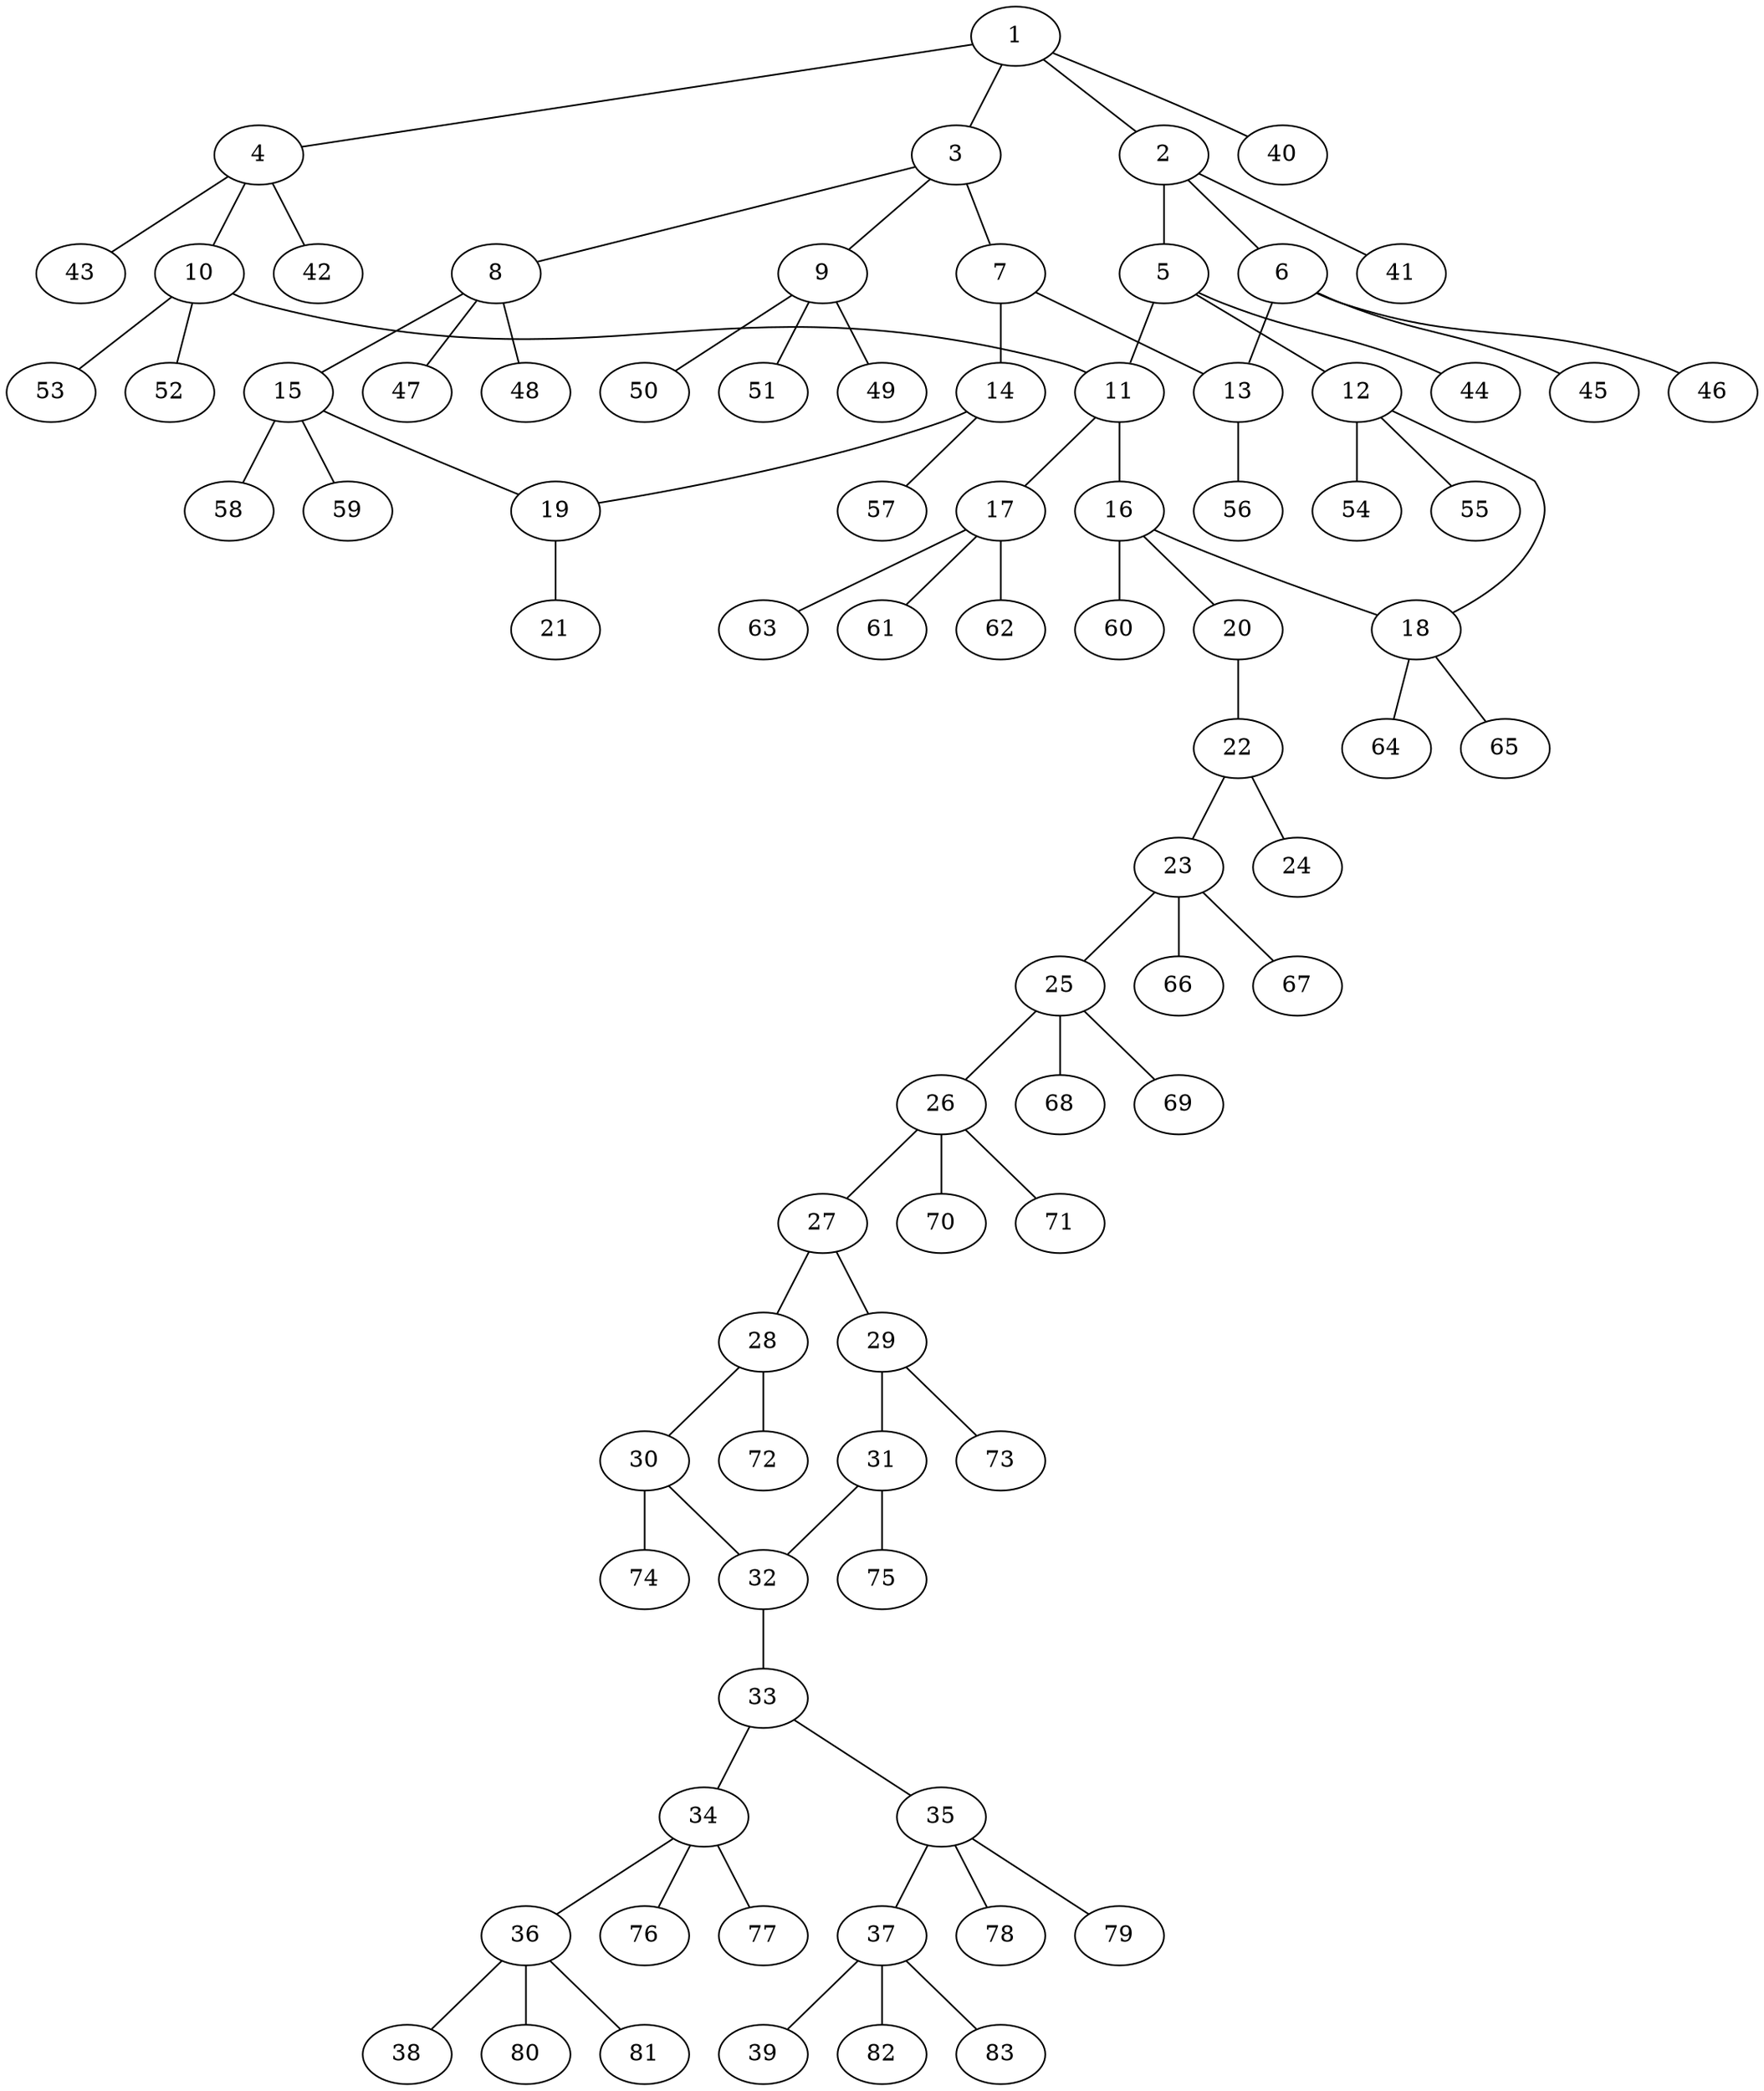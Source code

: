 graph molecule_1563 {
	1	 [chem=C];
	2	 [chem=C];
	1 -- 2	 [valence=1];
	3	 [chem=C];
	1 -- 3	 [valence=1];
	4	 [chem=C];
	1 -- 4	 [valence=1];
	40	 [chem=H];
	1 -- 40	 [valence=1];
	5	 [chem=C];
	2 -- 5	 [valence=1];
	6	 [chem=C];
	2 -- 6	 [valence=1];
	41	 [chem=H];
	2 -- 41	 [valence=1];
	7	 [chem=C];
	3 -- 7	 [valence=1];
	8	 [chem=C];
	3 -- 8	 [valence=1];
	9	 [chem=C];
	3 -- 9	 [valence=1];
	10	 [chem=C];
	4 -- 10	 [valence=1];
	42	 [chem=H];
	4 -- 42	 [valence=1];
	43	 [chem=H];
	4 -- 43	 [valence=1];
	11	 [chem=C];
	5 -- 11	 [valence=1];
	12	 [chem=C];
	5 -- 12	 [valence=1];
	44	 [chem=H];
	5 -- 44	 [valence=1];
	13	 [chem=C];
	6 -- 13	 [valence=1];
	45	 [chem=H];
	6 -- 45	 [valence=1];
	46	 [chem=H];
	6 -- 46	 [valence=1];
	7 -- 13	 [valence=2];
	14	 [chem=N];
	7 -- 14	 [valence=1];
	15	 [chem=C];
	8 -- 15	 [valence=1];
	47	 [chem=H];
	8 -- 47	 [valence=1];
	48	 [chem=H];
	8 -- 48	 [valence=1];
	49	 [chem=H];
	9 -- 49	 [valence=1];
	50	 [chem=H];
	9 -- 50	 [valence=1];
	51	 [chem=H];
	9 -- 51	 [valence=1];
	10 -- 11	 [valence=1];
	52	 [chem=H];
	10 -- 52	 [valence=1];
	53	 [chem=H];
	10 -- 53	 [valence=1];
	16	 [chem=C];
	11 -- 16	 [valence=1];
	17	 [chem=C];
	11 -- 17	 [valence=1];
	18	 [chem=C];
	12 -- 18	 [valence=1];
	54	 [chem=H];
	12 -- 54	 [valence=1];
	55	 [chem=H];
	12 -- 55	 [valence=1];
	56	 [chem=H];
	13 -- 56	 [valence=1];
	19	 [chem=C];
	14 -- 19	 [valence=1];
	57	 [chem=H];
	14 -- 57	 [valence=1];
	15 -- 19	 [valence=1];
	58	 [chem=H];
	15 -- 58	 [valence=1];
	59	 [chem=H];
	15 -- 59	 [valence=1];
	16 -- 18	 [valence=1];
	20	 [chem=O];
	16 -- 20	 [valence=1];
	60	 [chem=H];
	16 -- 60	 [valence=1];
	61	 [chem=H];
	17 -- 61	 [valence=1];
	62	 [chem=H];
	17 -- 62	 [valence=1];
	63	 [chem=H];
	17 -- 63	 [valence=1];
	64	 [chem=H];
	18 -- 64	 [valence=1];
	65	 [chem=H];
	18 -- 65	 [valence=1];
	21	 [chem=O];
	19 -- 21	 [valence=2];
	22	 [chem=C];
	20 -- 22	 [valence=1];
	23	 [chem=C];
	22 -- 23	 [valence=1];
	24	 [chem=O];
	22 -- 24	 [valence=2];
	25	 [chem=C];
	23 -- 25	 [valence=1];
	66	 [chem=H];
	23 -- 66	 [valence=1];
	67	 [chem=H];
	23 -- 67	 [valence=1];
	26	 [chem=C];
	25 -- 26	 [valence=1];
	68	 [chem=H];
	25 -- 68	 [valence=1];
	69	 [chem=H];
	25 -- 69	 [valence=1];
	27	 [chem=C];
	26 -- 27	 [valence=1];
	70	 [chem=H];
	26 -- 70	 [valence=1];
	71	 [chem=H];
	26 -- 71	 [valence=1];
	28	 [chem=C];
	27 -- 28	 [valence=2];
	29	 [chem=C];
	27 -- 29	 [valence=1];
	30	 [chem=C];
	28 -- 30	 [valence=1];
	72	 [chem=H];
	28 -- 72	 [valence=1];
	31	 [chem=C];
	29 -- 31	 [valence=2];
	73	 [chem=H];
	29 -- 73	 [valence=1];
	32	 [chem=C];
	30 -- 32	 [valence=2];
	74	 [chem=H];
	30 -- 74	 [valence=1];
	31 -- 32	 [valence=1];
	75	 [chem=H];
	31 -- 75	 [valence=1];
	33	 [chem=N];
	32 -- 33	 [valence=1];
	34	 [chem=C];
	33 -- 34	 [valence=1];
	35	 [chem=C];
	33 -- 35	 [valence=1];
	36	 [chem=C];
	34 -- 36	 [valence=1];
	76	 [chem=H];
	34 -- 76	 [valence=1];
	77	 [chem=H];
	34 -- 77	 [valence=1];
	37	 [chem=C];
	35 -- 37	 [valence=1];
	78	 [chem=H];
	35 -- 78	 [valence=1];
	79	 [chem=H];
	35 -- 79	 [valence=1];
	38	 [chem=Cl];
	36 -- 38	 [valence=1];
	80	 [chem=H];
	36 -- 80	 [valence=1];
	81	 [chem=H];
	36 -- 81	 [valence=1];
	39	 [chem=Cl];
	37 -- 39	 [valence=1];
	82	 [chem=H];
	37 -- 82	 [valence=1];
	83	 [chem=H];
	37 -- 83	 [valence=1];
}
